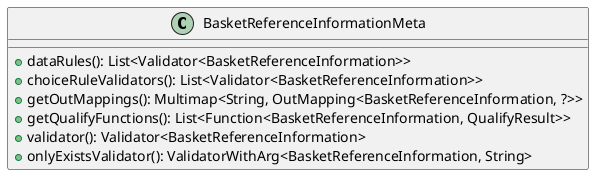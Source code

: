 @startuml

    class BasketReferenceInformationMeta [[BasketReferenceInformationMeta.html]] {
        +dataRules(): List<Validator<BasketReferenceInformation>>
        +choiceRuleValidators(): List<Validator<BasketReferenceInformation>>
        +getOutMappings(): Multimap<String, OutMapping<BasketReferenceInformation, ?>>
        +getQualifyFunctions(): List<Function<BasketReferenceInformation, QualifyResult>>
        +validator(): Validator<BasketReferenceInformation>
        +onlyExistsValidator(): ValidatorWithArg<BasketReferenceInformation, String>
    }

@enduml
